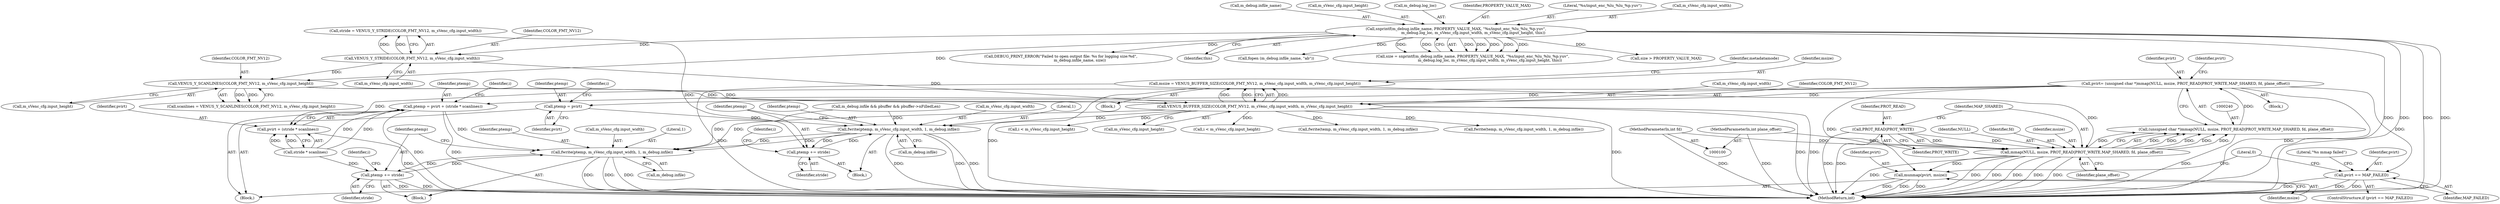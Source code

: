 digraph "0_Android_7558d03e6498e970b761aa44fff6b2c659202d95_4@pointer" {
"1000237" [label="(Call,pvirt= (unsigned char *)mmap(NULL, msize, PROT_READ|PROT_WRITE,MAP_SHARED, fd, plane_offset))"];
"1000239" [label="(Call,(unsigned char *)mmap(NULL, msize, PROT_READ|PROT_WRITE,MAP_SHARED, fd, plane_offset))"];
"1000241" [label="(Call,mmap(NULL, msize, PROT_READ|PROT_WRITE,MAP_SHARED, fd, plane_offset))"];
"1000222" [label="(Call,msize = VENUS_BUFFER_SIZE(COLOR_FMT_NV12, m_sVenc_cfg.input_width, m_sVenc_cfg.input_height))"];
"1000224" [label="(Call,VENUS_BUFFER_SIZE(COLOR_FMT_NV12, m_sVenc_cfg.input_width, m_sVenc_cfg.input_height))"];
"1000207" [label="(Call,VENUS_Y_SCANLINES(COLOR_FMT_NV12, m_sVenc_cfg.input_height))"];
"1000199" [label="(Call,VENUS_Y_STRIDE(COLOR_FMT_NV12, m_sVenc_cfg.input_width))"];
"1000122" [label="(Call,snprintf(m_debug.infile_name, PROPERTY_VALUE_MAX, \"%s/input_enc_%lu_%lu_%p.yuv\",\n                             m_debug.log_loc, m_sVenc_cfg.input_width, m_sVenc_cfg.input_height, this))"];
"1000244" [label="(Call,PROT_READ|PROT_WRITE)"];
"1000102" [label="(MethodParameterIn,int fd)"];
"1000103" [label="(MethodParameterIn,int plane_offset)"];
"1000253" [label="(Call,ptemp = pvirt)"];
"1000268" [label="(Call,fwrite(ptemp, m_sVenc_cfg.input_width, 1, m_debug.infile))"];
"1000277" [label="(Call,ptemp += stride)"];
"1000301" [label="(Call,fwrite(ptemp, m_sVenc_cfg.input_width, 1, m_debug.infile))"];
"1000310" [label="(Call,ptemp += stride)"];
"1000280" [label="(Call,ptemp = pvirt + (stride * scanlines))"];
"1000282" [label="(Call,pvirt + (stride * scanlines))"];
"1000313" [label="(Call,munmap(pvirt, msize))"];
"1000318" [label="(Call,pvirt == MAP_FAILED)"];
"1000334" [label="(Call,i < m_sVenc_cfg.input_height)"];
"1000244" [label="(Call,PROT_READ|PROT_WRITE)"];
"1000246" [label="(Identifier,PROT_WRITE)"];
"1000249" [label="(Identifier,plane_offset)"];
"1000281" [label="(Identifier,ptemp)"];
"1000282" [label="(Call,pvirt + (stride * scanlines))"];
"1000140" [label="(Call,size > PROPERTY_VALUE_MAX)"];
"1000314" [label="(Identifier,pvirt)"];
"1000103" [label="(MethodParameterIn,int plane_offset)"];
"1000123" [label="(Call,m_debug.infile_name)"];
"1000251" [label="(Identifier,pvirt)"];
"1000267" [label="(Block,)"];
"1000300" [label="(Block,)"];
"1000266" [label="(Identifier,i)"];
"1000258" [label="(Identifier,i)"];
"1000317" [label="(ControlStructure,if (pvirt == MAP_FAILED))"];
"1000239" [label="(Call,(unsigned char *)mmap(NULL, msize, PROT_READ|PROT_WRITE,MAP_SHARED, fd, plane_offset))"];
"1000280" [label="(Call,ptemp = pvirt + (stride * scanlines))"];
"1000342" [label="(Call,fwrite(temp, m_sVenc_cfg.input_width, 1, m_debug.infile))"];
"1000193" [label="(Block,)"];
"1000379" [label="(Call,fwrite(temp, m_sVenc_cfg.input_width, 1, m_debug.infile))"];
"1000241" [label="(Call,mmap(NULL, msize, PROT_READ|PROT_WRITE,MAP_SHARED, fd, plane_offset))"];
"1000318" [label="(Call,pvirt == MAP_FAILED)"];
"1000236" [label="(Block,)"];
"1000393" [label="(MethodReturn,int)"];
"1000392" [label="(Literal,0)"];
"1000277" [label="(Call,ptemp += stride)"];
"1000302" [label="(Identifier,ptemp)"];
"1000226" [label="(Call,m_sVenc_cfg.input_width)"];
"1000320" [label="(Identifier,MAP_FAILED)"];
"1000242" [label="(Identifier,NULL)"];
"1000312" [label="(Identifier,stride)"];
"1000284" [label="(Call,stride * scanlines)"];
"1000147" [label="(Call,DEBUG_PRINT_ERROR(\"Failed to open output file: %s for logging size:%d\",\n                                m_debug.infile_name, size))"];
"1000209" [label="(Call,m_sVenc_cfg.input_height)"];
"1000222" [label="(Call,msize = VENUS_BUFFER_SIZE(COLOR_FMT_NV12, m_sVenc_cfg.input_width, m_sVenc_cfg.input_height))"];
"1000260" [label="(Call,i < m_sVenc_cfg.input_height)"];
"1000229" [label="(Call,m_sVenc_cfg.input_height)"];
"1000252" [label="(Block,)"];
"1000274" [label="(Call,m_debug.infile)"];
"1000134" [label="(Call,m_sVenc_cfg.input_height)"];
"1000128" [label="(Call,m_debug.log_loc)"];
"1000207" [label="(Call,VENUS_Y_SCANLINES(COLOR_FMT_NV12, m_sVenc_cfg.input_height))"];
"1000238" [label="(Identifier,pvirt)"];
"1000126" [label="(Identifier,PROPERTY_VALUE_MAX)"];
"1000199" [label="(Call,VENUS_Y_STRIDE(COLOR_FMT_NV12, m_sVenc_cfg.input_width))"];
"1000303" [label="(Call,m_sVenc_cfg.input_width)"];
"1000137" [label="(Identifier,this)"];
"1000234" [label="(Identifier,metadatamode)"];
"1000269" [label="(Identifier,ptemp)"];
"1000255" [label="(Identifier,pvirt)"];
"1000279" [label="(Identifier,stride)"];
"1000283" [label="(Identifier,pvirt)"];
"1000237" [label="(Call,pvirt= (unsigned char *)mmap(NULL, msize, PROT_READ|PROT_WRITE,MAP_SHARED, fd, plane_offset))"];
"1000268" [label="(Call,fwrite(ptemp, m_sVenc_cfg.input_width, 1, m_debug.infile))"];
"1000323" [label="(Literal,\"%s mmap failed\")"];
"1000315" [label="(Identifier,msize)"];
"1000253" [label="(Call,ptemp = pvirt)"];
"1000270" [label="(Call,m_sVenc_cfg.input_width)"];
"1000223" [label="(Identifier,msize)"];
"1000254" [label="(Identifier,ptemp)"];
"1000311" [label="(Identifier,ptemp)"];
"1000310" [label="(Call,ptemp += stride)"];
"1000197" [label="(Call,stride = VENUS_Y_STRIDE(COLOR_FMT_NV12, m_sVenc_cfg.input_width))"];
"1000122" [label="(Call,snprintf(m_debug.infile_name, PROPERTY_VALUE_MAX, \"%s/input_enc_%lu_%lu_%p.yuv\",\n                             m_debug.log_loc, m_sVenc_cfg.input_width, m_sVenc_cfg.input_height, this))"];
"1000102" [label="(MethodParameterIn,int fd)"];
"1000225" [label="(Identifier,COLOR_FMT_NV12)"];
"1000248" [label="(Identifier,fd)"];
"1000127" [label="(Literal,\"%s/input_enc_%lu_%lu_%p.yuv\")"];
"1000307" [label="(Call,m_debug.infile)"];
"1000289" [label="(Identifier,i)"];
"1000243" [label="(Identifier,msize)"];
"1000299" [label="(Identifier,i)"];
"1000157" [label="(Call,fopen (m_debug.infile_name, \"ab\"))"];
"1000200" [label="(Identifier,COLOR_FMT_NV12)"];
"1000273" [label="(Literal,1)"];
"1000319" [label="(Identifier,pvirt)"];
"1000301" [label="(Call,fwrite(ptemp, m_sVenc_cfg.input_width, 1, m_debug.infile))"];
"1000131" [label="(Call,m_sVenc_cfg.input_width)"];
"1000313" [label="(Call,munmap(pvirt, msize))"];
"1000184" [label="(Call,m_debug.infile && pbuffer && pbuffer->nFilledLen)"];
"1000201" [label="(Call,m_sVenc_cfg.input_width)"];
"1000306" [label="(Literal,1)"];
"1000120" [label="(Call,size = snprintf(m_debug.infile_name, PROPERTY_VALUE_MAX, \"%s/input_enc_%lu_%lu_%p.yuv\",\n                             m_debug.log_loc, m_sVenc_cfg.input_width, m_sVenc_cfg.input_height, this))"];
"1000247" [label="(Identifier,MAP_SHARED)"];
"1000224" [label="(Call,VENUS_BUFFER_SIZE(COLOR_FMT_NV12, m_sVenc_cfg.input_width, m_sVenc_cfg.input_height))"];
"1000278" [label="(Identifier,ptemp)"];
"1000245" [label="(Identifier,PROT_READ)"];
"1000208" [label="(Identifier,COLOR_FMT_NV12)"];
"1000205" [label="(Call,scanlines = VENUS_Y_SCANLINES(COLOR_FMT_NV12, m_sVenc_cfg.input_height))"];
"1000237" -> "1000236"  [label="AST: "];
"1000237" -> "1000239"  [label="CFG: "];
"1000238" -> "1000237"  [label="AST: "];
"1000239" -> "1000237"  [label="AST: "];
"1000251" -> "1000237"  [label="CFG: "];
"1000237" -> "1000393"  [label="DDG: "];
"1000239" -> "1000237"  [label="DDG: "];
"1000237" -> "1000253"  [label="DDG: "];
"1000237" -> "1000280"  [label="DDG: "];
"1000237" -> "1000282"  [label="DDG: "];
"1000237" -> "1000313"  [label="DDG: "];
"1000237" -> "1000318"  [label="DDG: "];
"1000239" -> "1000241"  [label="CFG: "];
"1000240" -> "1000239"  [label="AST: "];
"1000241" -> "1000239"  [label="AST: "];
"1000239" -> "1000393"  [label="DDG: "];
"1000241" -> "1000239"  [label="DDG: "];
"1000241" -> "1000239"  [label="DDG: "];
"1000241" -> "1000239"  [label="DDG: "];
"1000241" -> "1000239"  [label="DDG: "];
"1000241" -> "1000239"  [label="DDG: "];
"1000241" -> "1000239"  [label="DDG: "];
"1000241" -> "1000249"  [label="CFG: "];
"1000242" -> "1000241"  [label="AST: "];
"1000243" -> "1000241"  [label="AST: "];
"1000244" -> "1000241"  [label="AST: "];
"1000247" -> "1000241"  [label="AST: "];
"1000248" -> "1000241"  [label="AST: "];
"1000249" -> "1000241"  [label="AST: "];
"1000241" -> "1000393"  [label="DDG: "];
"1000241" -> "1000393"  [label="DDG: "];
"1000241" -> "1000393"  [label="DDG: "];
"1000241" -> "1000393"  [label="DDG: "];
"1000241" -> "1000393"  [label="DDG: "];
"1000241" -> "1000393"  [label="DDG: "];
"1000222" -> "1000241"  [label="DDG: "];
"1000244" -> "1000241"  [label="DDG: "];
"1000244" -> "1000241"  [label="DDG: "];
"1000102" -> "1000241"  [label="DDG: "];
"1000103" -> "1000241"  [label="DDG: "];
"1000241" -> "1000313"  [label="DDG: "];
"1000222" -> "1000193"  [label="AST: "];
"1000222" -> "1000224"  [label="CFG: "];
"1000223" -> "1000222"  [label="AST: "];
"1000224" -> "1000222"  [label="AST: "];
"1000234" -> "1000222"  [label="CFG: "];
"1000222" -> "1000393"  [label="DDG: "];
"1000222" -> "1000393"  [label="DDG: "];
"1000224" -> "1000222"  [label="DDG: "];
"1000224" -> "1000222"  [label="DDG: "];
"1000224" -> "1000222"  [label="DDG: "];
"1000224" -> "1000229"  [label="CFG: "];
"1000225" -> "1000224"  [label="AST: "];
"1000226" -> "1000224"  [label="AST: "];
"1000229" -> "1000224"  [label="AST: "];
"1000224" -> "1000393"  [label="DDG: "];
"1000224" -> "1000393"  [label="DDG: "];
"1000224" -> "1000393"  [label="DDG: "];
"1000207" -> "1000224"  [label="DDG: "];
"1000207" -> "1000224"  [label="DDG: "];
"1000199" -> "1000224"  [label="DDG: "];
"1000224" -> "1000260"  [label="DDG: "];
"1000224" -> "1000268"  [label="DDG: "];
"1000224" -> "1000301"  [label="DDG: "];
"1000224" -> "1000334"  [label="DDG: "];
"1000224" -> "1000342"  [label="DDG: "];
"1000224" -> "1000379"  [label="DDG: "];
"1000207" -> "1000205"  [label="AST: "];
"1000207" -> "1000209"  [label="CFG: "];
"1000208" -> "1000207"  [label="AST: "];
"1000209" -> "1000207"  [label="AST: "];
"1000205" -> "1000207"  [label="CFG: "];
"1000207" -> "1000205"  [label="DDG: "];
"1000207" -> "1000205"  [label="DDG: "];
"1000199" -> "1000207"  [label="DDG: "];
"1000122" -> "1000207"  [label="DDG: "];
"1000199" -> "1000197"  [label="AST: "];
"1000199" -> "1000201"  [label="CFG: "];
"1000200" -> "1000199"  [label="AST: "];
"1000201" -> "1000199"  [label="AST: "];
"1000197" -> "1000199"  [label="CFG: "];
"1000199" -> "1000197"  [label="DDG: "];
"1000199" -> "1000197"  [label="DDG: "];
"1000122" -> "1000199"  [label="DDG: "];
"1000122" -> "1000120"  [label="AST: "];
"1000122" -> "1000137"  [label="CFG: "];
"1000123" -> "1000122"  [label="AST: "];
"1000126" -> "1000122"  [label="AST: "];
"1000127" -> "1000122"  [label="AST: "];
"1000128" -> "1000122"  [label="AST: "];
"1000131" -> "1000122"  [label="AST: "];
"1000134" -> "1000122"  [label="AST: "];
"1000137" -> "1000122"  [label="AST: "];
"1000120" -> "1000122"  [label="CFG: "];
"1000122" -> "1000393"  [label="DDG: "];
"1000122" -> "1000393"  [label="DDG: "];
"1000122" -> "1000393"  [label="DDG: "];
"1000122" -> "1000393"  [label="DDG: "];
"1000122" -> "1000120"  [label="DDG: "];
"1000122" -> "1000120"  [label="DDG: "];
"1000122" -> "1000120"  [label="DDG: "];
"1000122" -> "1000120"  [label="DDG: "];
"1000122" -> "1000120"  [label="DDG: "];
"1000122" -> "1000120"  [label="DDG: "];
"1000122" -> "1000120"  [label="DDG: "];
"1000122" -> "1000140"  [label="DDG: "];
"1000122" -> "1000147"  [label="DDG: "];
"1000122" -> "1000157"  [label="DDG: "];
"1000244" -> "1000246"  [label="CFG: "];
"1000245" -> "1000244"  [label="AST: "];
"1000246" -> "1000244"  [label="AST: "];
"1000247" -> "1000244"  [label="CFG: "];
"1000244" -> "1000393"  [label="DDG: "];
"1000244" -> "1000393"  [label="DDG: "];
"1000102" -> "1000100"  [label="AST: "];
"1000102" -> "1000393"  [label="DDG: "];
"1000103" -> "1000100"  [label="AST: "];
"1000103" -> "1000393"  [label="DDG: "];
"1000253" -> "1000252"  [label="AST: "];
"1000253" -> "1000255"  [label="CFG: "];
"1000254" -> "1000253"  [label="AST: "];
"1000255" -> "1000253"  [label="AST: "];
"1000258" -> "1000253"  [label="CFG: "];
"1000253" -> "1000268"  [label="DDG: "];
"1000268" -> "1000267"  [label="AST: "];
"1000268" -> "1000274"  [label="CFG: "];
"1000269" -> "1000268"  [label="AST: "];
"1000270" -> "1000268"  [label="AST: "];
"1000273" -> "1000268"  [label="AST: "];
"1000274" -> "1000268"  [label="AST: "];
"1000278" -> "1000268"  [label="CFG: "];
"1000268" -> "1000393"  [label="DDG: "];
"1000268" -> "1000393"  [label="DDG: "];
"1000268" -> "1000393"  [label="DDG: "];
"1000277" -> "1000268"  [label="DDG: "];
"1000184" -> "1000268"  [label="DDG: "];
"1000268" -> "1000277"  [label="DDG: "];
"1000268" -> "1000301"  [label="DDG: "];
"1000268" -> "1000301"  [label="DDG: "];
"1000277" -> "1000267"  [label="AST: "];
"1000277" -> "1000279"  [label="CFG: "];
"1000278" -> "1000277"  [label="AST: "];
"1000279" -> "1000277"  [label="AST: "];
"1000266" -> "1000277"  [label="CFG: "];
"1000197" -> "1000277"  [label="DDG: "];
"1000301" -> "1000300"  [label="AST: "];
"1000301" -> "1000307"  [label="CFG: "];
"1000302" -> "1000301"  [label="AST: "];
"1000303" -> "1000301"  [label="AST: "];
"1000306" -> "1000301"  [label="AST: "];
"1000307" -> "1000301"  [label="AST: "];
"1000311" -> "1000301"  [label="CFG: "];
"1000301" -> "1000393"  [label="DDG: "];
"1000301" -> "1000393"  [label="DDG: "];
"1000301" -> "1000393"  [label="DDG: "];
"1000310" -> "1000301"  [label="DDG: "];
"1000280" -> "1000301"  [label="DDG: "];
"1000184" -> "1000301"  [label="DDG: "];
"1000301" -> "1000310"  [label="DDG: "];
"1000310" -> "1000300"  [label="AST: "];
"1000310" -> "1000312"  [label="CFG: "];
"1000311" -> "1000310"  [label="AST: "];
"1000312" -> "1000310"  [label="AST: "];
"1000299" -> "1000310"  [label="CFG: "];
"1000310" -> "1000393"  [label="DDG: "];
"1000310" -> "1000393"  [label="DDG: "];
"1000284" -> "1000310"  [label="DDG: "];
"1000280" -> "1000252"  [label="AST: "];
"1000280" -> "1000282"  [label="CFG: "];
"1000281" -> "1000280"  [label="AST: "];
"1000282" -> "1000280"  [label="AST: "];
"1000289" -> "1000280"  [label="CFG: "];
"1000280" -> "1000393"  [label="DDG: "];
"1000280" -> "1000393"  [label="DDG: "];
"1000284" -> "1000280"  [label="DDG: "];
"1000284" -> "1000280"  [label="DDG: "];
"1000282" -> "1000284"  [label="CFG: "];
"1000283" -> "1000282"  [label="AST: "];
"1000284" -> "1000282"  [label="AST: "];
"1000282" -> "1000393"  [label="DDG: "];
"1000284" -> "1000282"  [label="DDG: "];
"1000284" -> "1000282"  [label="DDG: "];
"1000313" -> "1000252"  [label="AST: "];
"1000313" -> "1000315"  [label="CFG: "];
"1000314" -> "1000313"  [label="AST: "];
"1000315" -> "1000313"  [label="AST: "];
"1000392" -> "1000313"  [label="CFG: "];
"1000313" -> "1000393"  [label="DDG: "];
"1000313" -> "1000393"  [label="DDG: "];
"1000313" -> "1000393"  [label="DDG: "];
"1000318" -> "1000317"  [label="AST: "];
"1000318" -> "1000320"  [label="CFG: "];
"1000319" -> "1000318"  [label="AST: "];
"1000320" -> "1000318"  [label="AST: "];
"1000323" -> "1000318"  [label="CFG: "];
"1000392" -> "1000318"  [label="CFG: "];
"1000318" -> "1000393"  [label="DDG: "];
"1000318" -> "1000393"  [label="DDG: "];
"1000318" -> "1000393"  [label="DDG: "];
}

